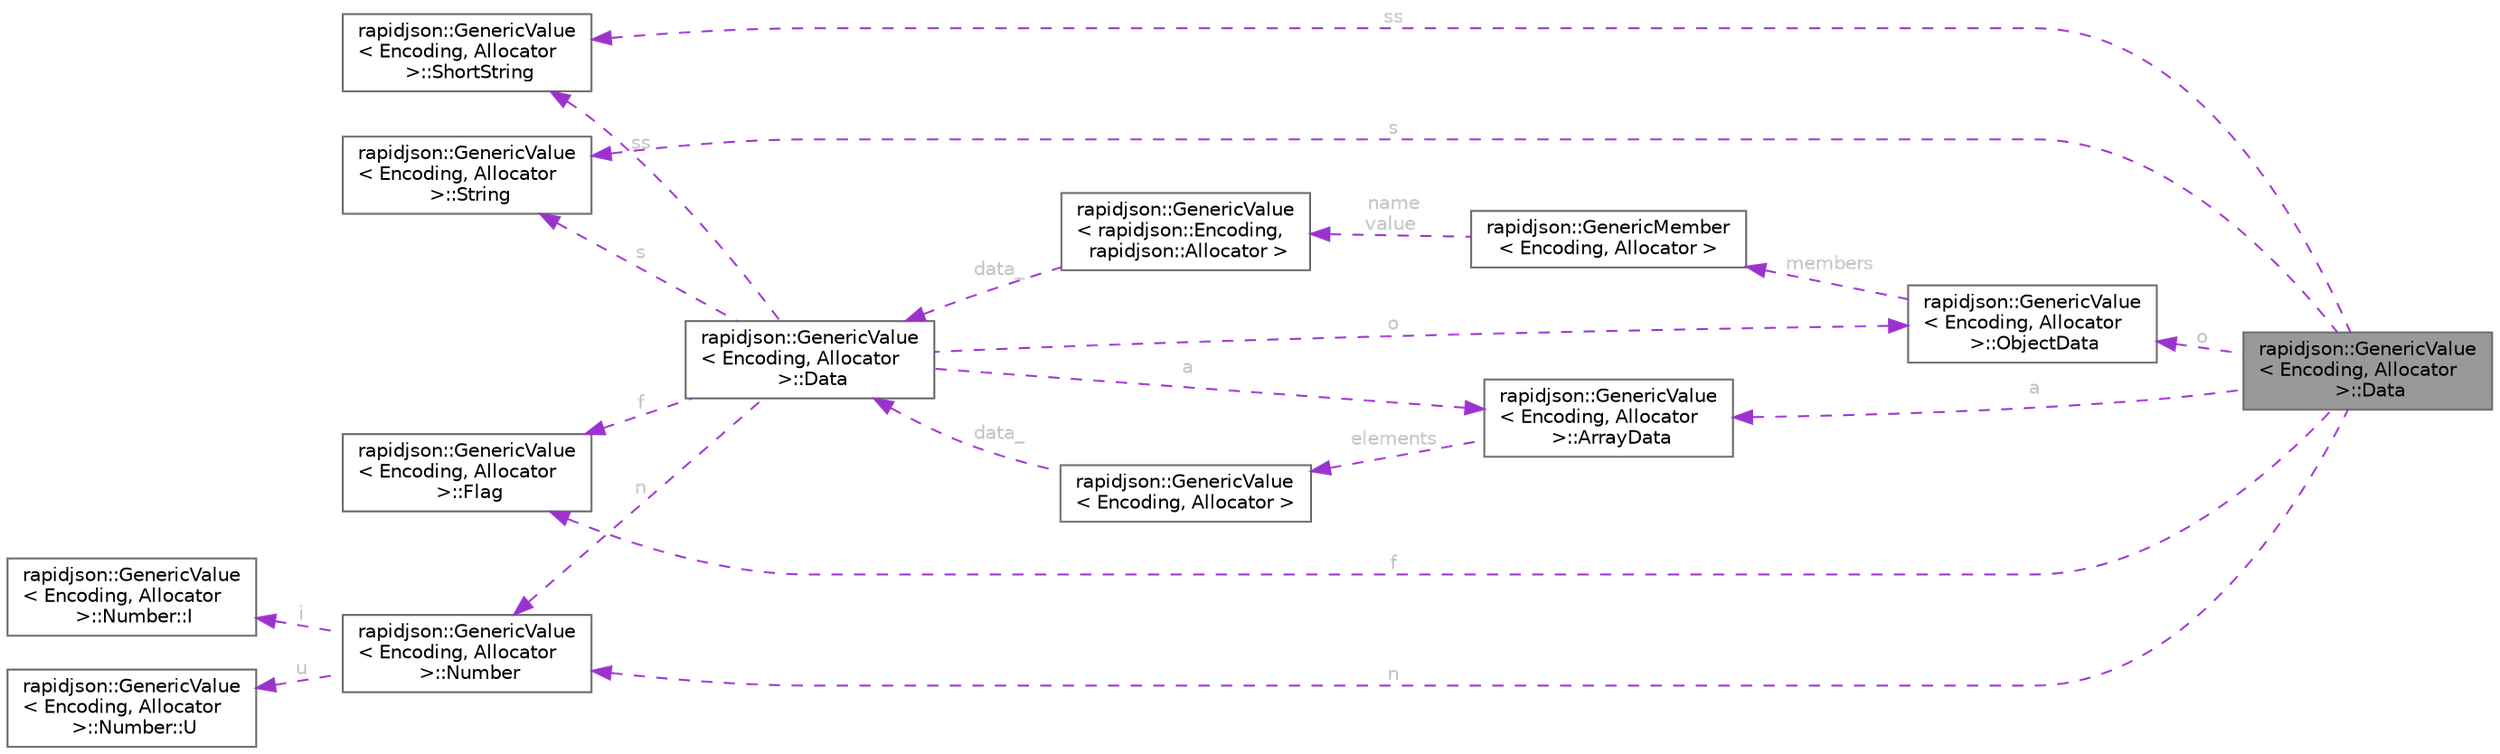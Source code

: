 digraph "rapidjson::GenericValue&lt; Encoding, Allocator &gt;::Data"
{
 // LATEX_PDF_SIZE
  bgcolor="transparent";
  edge [fontname=Helvetica,fontsize=10,labelfontname=Helvetica,labelfontsize=10];
  node [fontname=Helvetica,fontsize=10,shape=box,height=0.2,width=0.4];
  rankdir="LR";
  Node1 [id="Node000001",label="rapidjson::GenericValue\l\< Encoding, Allocator\l \>::Data",height=0.2,width=0.4,color="gray40", fillcolor="grey60", style="filled", fontcolor="black",tooltip=" "];
  Node2 -> Node1 [id="edge1_Node000001_Node000002",dir="back",color="darkorchid3",style="dashed",tooltip=" ",label=" s",fontcolor="grey" ];
  Node2 [id="Node000002",label="rapidjson::GenericValue\l\< Encoding, Allocator\l \>::String",height=0.2,width=0.4,color="gray40", fillcolor="white", style="filled",URL="$structrapidjson_1_1_generic_value_1_1_string.html",tooltip=" "];
  Node3 -> Node1 [id="edge2_Node000001_Node000003",dir="back",color="darkorchid3",style="dashed",tooltip=" ",label=" ss",fontcolor="grey" ];
  Node3 [id="Node000003",label="rapidjson::GenericValue\l\< Encoding, Allocator\l \>::ShortString",height=0.2,width=0.4,color="gray40", fillcolor="white", style="filled",URL="$structrapidjson_1_1_generic_value_1_1_short_string.html",tooltip=" "];
  Node4 -> Node1 [id="edge3_Node000001_Node000004",dir="back",color="darkorchid3",style="dashed",tooltip=" ",label=" n",fontcolor="grey" ];
  Node4 [id="Node000004",label="rapidjson::GenericValue\l\< Encoding, Allocator\l \>::Number",height=0.2,width=0.4,color="gray40", fillcolor="white", style="filled",URL="$unionrapidjson_1_1_generic_value_1_1_number.html",tooltip=" "];
  Node5 -> Node4 [id="edge4_Node000004_Node000005",dir="back",color="darkorchid3",style="dashed",tooltip=" ",label=" i",fontcolor="grey" ];
  Node5 [id="Node000005",label="rapidjson::GenericValue\l\< Encoding, Allocator\l \>::Number::I",height=0.2,width=0.4,color="gray40", fillcolor="white", style="filled",URL="$structrapidjson_1_1_generic_value_1_1_number_1_1_i.html",tooltip=" "];
  Node6 -> Node4 [id="edge5_Node000004_Node000006",dir="back",color="darkorchid3",style="dashed",tooltip=" ",label=" u",fontcolor="grey" ];
  Node6 [id="Node000006",label="rapidjson::GenericValue\l\< Encoding, Allocator\l \>::Number::U",height=0.2,width=0.4,color="gray40", fillcolor="white", style="filled",URL="$structrapidjson_1_1_generic_value_1_1_number_1_1_u.html",tooltip=" "];
  Node7 -> Node1 [id="edge6_Node000001_Node000007",dir="back",color="darkorchid3",style="dashed",tooltip=" ",label=" o",fontcolor="grey" ];
  Node7 [id="Node000007",label="rapidjson::GenericValue\l\< Encoding, Allocator\l \>::ObjectData",height=0.2,width=0.4,color="gray40", fillcolor="white", style="filled",URL="$structrapidjson_1_1_generic_value_1_1_object_data.html",tooltip=" "];
  Node8 -> Node7 [id="edge7_Node000007_Node000008",dir="back",color="darkorchid3",style="dashed",tooltip=" ",label=" members",fontcolor="grey" ];
  Node8 [id="Node000008",label="rapidjson::GenericMember\l\< Encoding, Allocator \>",height=0.2,width=0.4,color="gray40", fillcolor="white", style="filled",URL="$classrapidjson_1_1_generic_member.html",tooltip="Name-value pair in a JSON object value."];
  Node9 -> Node8 [id="edge8_Node000008_Node000009",dir="back",color="darkorchid3",style="dashed",tooltip=" ",label=" name\nvalue",fontcolor="grey" ];
  Node9 [id="Node000009",label="rapidjson::GenericValue\l\< rapidjson::Encoding,\l rapidjson::Allocator \>",height=0.2,width=0.4,color="gray40", fillcolor="white", style="filled",URL="$classrapidjson_1_1_generic_value.html",tooltip=" "];
  Node10 -> Node9 [id="edge9_Node000009_Node000010",dir="back",color="darkorchid3",style="dashed",tooltip=" ",label=" data_",fontcolor="grey" ];
  Node10 [id="Node000010",label="rapidjson::GenericValue\l\< Encoding, Allocator\l \>::Data",height=0.2,width=0.4,color="gray40", fillcolor="white", style="filled",URL="$unionrapidjson_1_1_generic_value_1_1_data.html",tooltip=" "];
  Node2 -> Node10 [id="edge10_Node000010_Node000002",dir="back",color="darkorchid3",style="dashed",tooltip=" ",label=" s",fontcolor="grey" ];
  Node3 -> Node10 [id="edge11_Node000010_Node000003",dir="back",color="darkorchid3",style="dashed",tooltip=" ",label=" ss",fontcolor="grey" ];
  Node4 -> Node10 [id="edge12_Node000010_Node000004",dir="back",color="darkorchid3",style="dashed",tooltip=" ",label=" n",fontcolor="grey" ];
  Node7 -> Node10 [id="edge13_Node000010_Node000007",dir="back",color="darkorchid3",style="dashed",tooltip=" ",label=" o",fontcolor="grey" ];
  Node11 -> Node10 [id="edge14_Node000010_Node000011",dir="back",color="darkorchid3",style="dashed",tooltip=" ",label=" a",fontcolor="grey" ];
  Node11 [id="Node000011",label="rapidjson::GenericValue\l\< Encoding, Allocator\l \>::ArrayData",height=0.2,width=0.4,color="gray40", fillcolor="white", style="filled",URL="$structrapidjson_1_1_generic_value_1_1_array_data.html",tooltip=" "];
  Node12 -> Node11 [id="edge15_Node000011_Node000012",dir="back",color="darkorchid3",style="dashed",tooltip=" ",label=" elements",fontcolor="grey" ];
  Node12 [id="Node000012",label="rapidjson::GenericValue\l\< Encoding, Allocator \>",height=0.2,width=0.4,color="gray40", fillcolor="white", style="filled",URL="$classrapidjson_1_1_generic_value.html",tooltip="Represents a JSON value. Use Value for UTF8 encoding and default allocator."];
  Node10 -> Node12 [id="edge16_Node000012_Node000010",dir="back",color="darkorchid3",style="dashed",tooltip=" ",label=" data_",fontcolor="grey" ];
  Node13 -> Node10 [id="edge17_Node000010_Node000013",dir="back",color="darkorchid3",style="dashed",tooltip=" ",label=" f",fontcolor="grey" ];
  Node13 [id="Node000013",label="rapidjson::GenericValue\l\< Encoding, Allocator\l \>::Flag",height=0.2,width=0.4,color="gray40", fillcolor="white", style="filled",URL="$structrapidjson_1_1_generic_value_1_1_flag.html",tooltip=" "];
  Node11 -> Node1 [id="edge18_Node000001_Node000011",dir="back",color="darkorchid3",style="dashed",tooltip=" ",label=" a",fontcolor="grey" ];
  Node13 -> Node1 [id="edge19_Node000001_Node000013",dir="back",color="darkorchid3",style="dashed",tooltip=" ",label=" f",fontcolor="grey" ];
}
